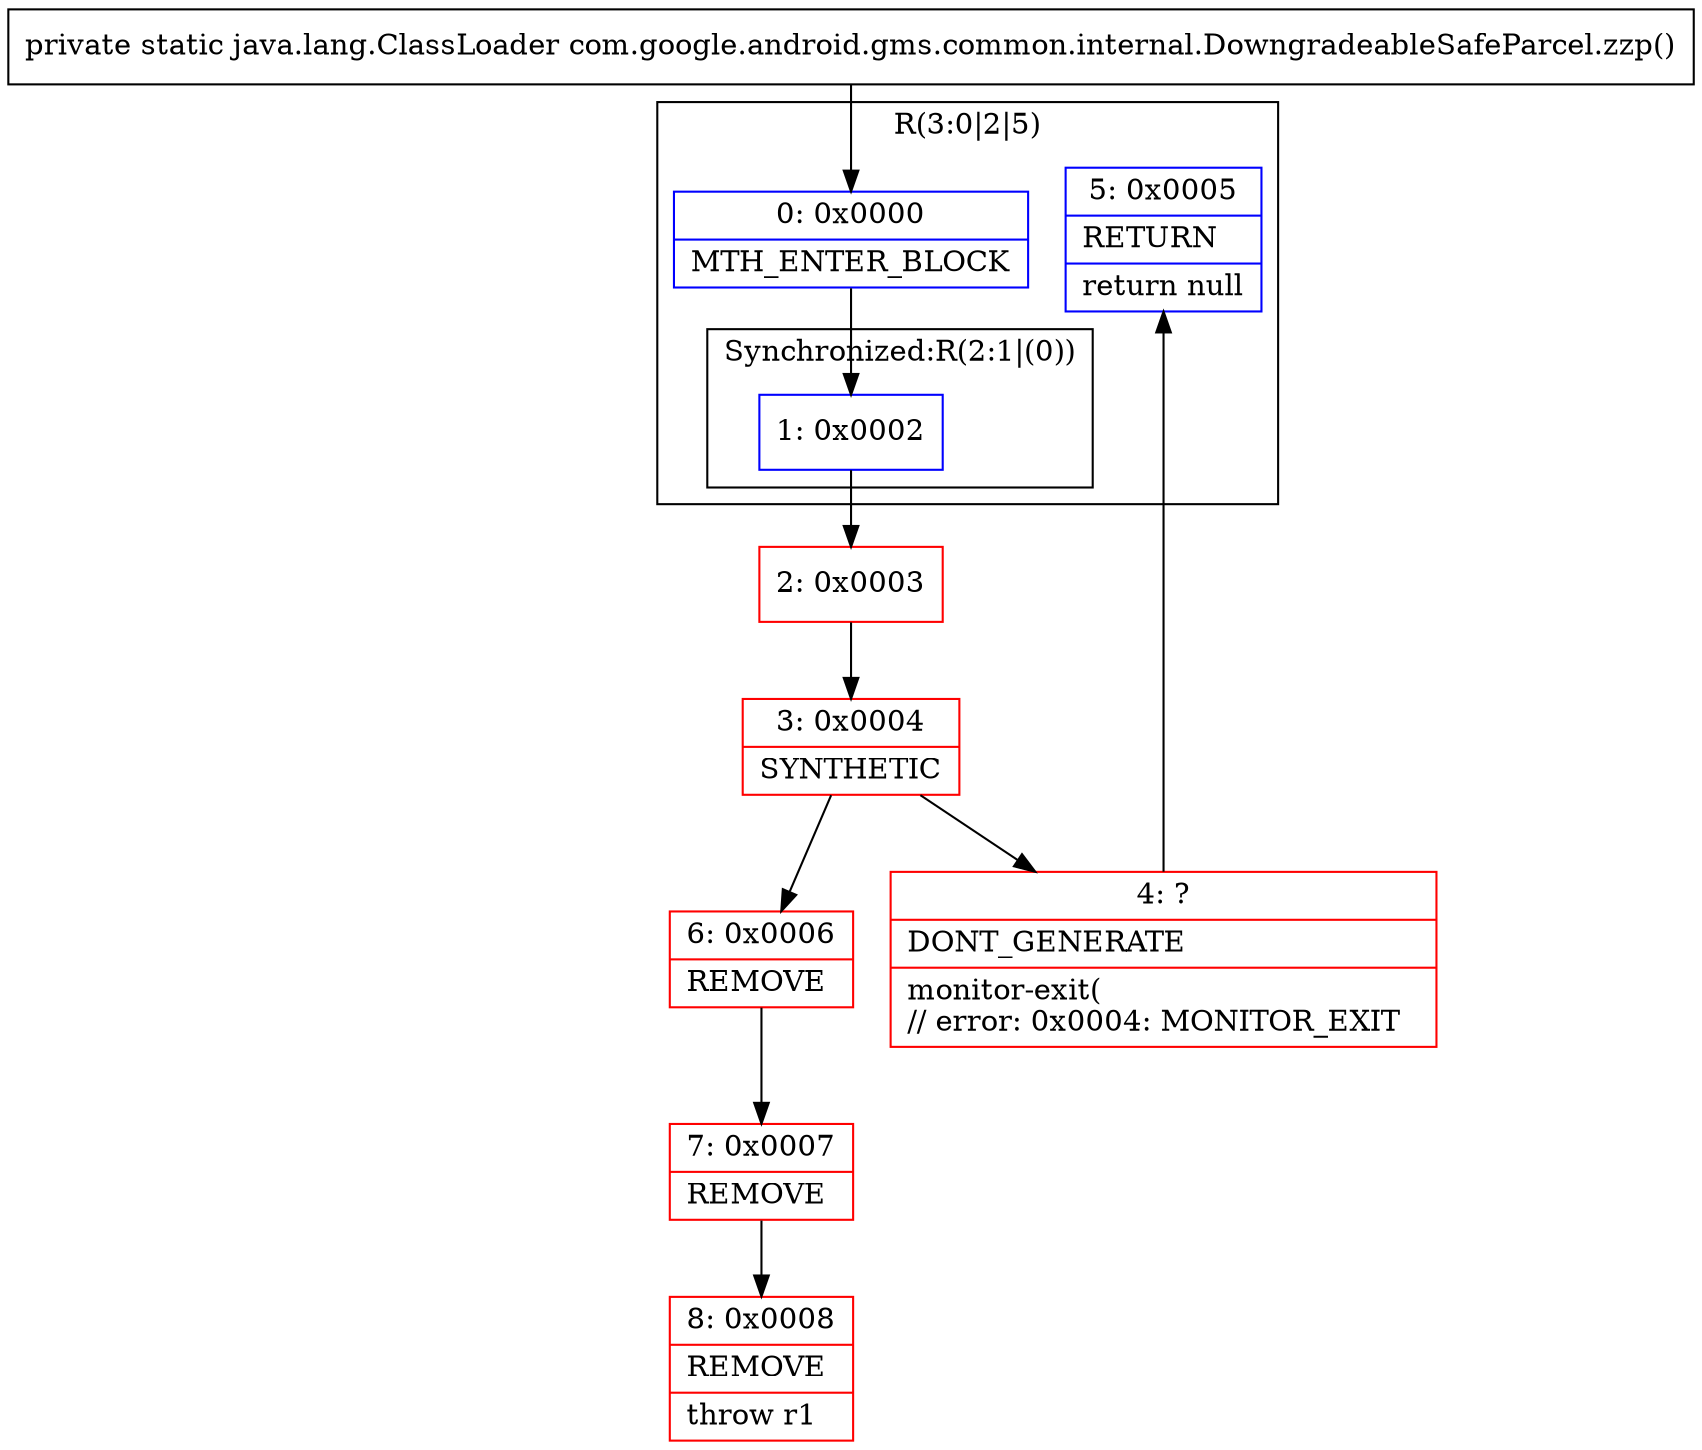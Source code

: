 digraph "CFG forcom.google.android.gms.common.internal.DowngradeableSafeParcel.zzp()Ljava\/lang\/ClassLoader;" {
subgraph cluster_Region_1078462590 {
label = "R(3:0|2|5)";
node [shape=record,color=blue];
Node_0 [shape=record,label="{0\:\ 0x0000|MTH_ENTER_BLOCK\l}"];
subgraph cluster_SynchronizedRegion_684779313 {
label = "Synchronized:R(2:1|(0))";
node [shape=record,color=blue];
Node_1 [shape=record,label="{1\:\ 0x0002}"];
subgraph cluster_Region_46360273 {
label = "R(0)";
node [shape=record,color=blue];
}
}
Node_5 [shape=record,label="{5\:\ 0x0005|RETURN\l|return null\l}"];
}
Node_2 [shape=record,color=red,label="{2\:\ 0x0003}"];
Node_3 [shape=record,color=red,label="{3\:\ 0x0004|SYNTHETIC\l}"];
Node_4 [shape=record,color=red,label="{4\:\ ?|DONT_GENERATE\l|monitor\-exit(\l\/\/ error: 0x0004: MONITOR_EXIT  \l}"];
Node_6 [shape=record,color=red,label="{6\:\ 0x0006|REMOVE\l}"];
Node_7 [shape=record,color=red,label="{7\:\ 0x0007|REMOVE\l}"];
Node_8 [shape=record,color=red,label="{8\:\ 0x0008|REMOVE\l|throw r1\l}"];
MethodNode[shape=record,label="{private static java.lang.ClassLoader com.google.android.gms.common.internal.DowngradeableSafeParcel.zzp() }"];
MethodNode -> Node_0;
Node_0 -> Node_1;
Node_1 -> Node_2;
Node_2 -> Node_3;
Node_3 -> Node_4;
Node_3 -> Node_6;
Node_4 -> Node_5;
Node_6 -> Node_7;
Node_7 -> Node_8;
}

